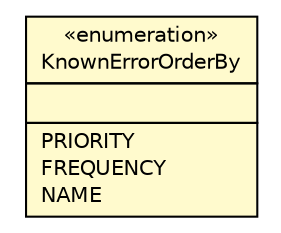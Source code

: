 #!/usr/local/bin/dot
#
# Class diagram 
# Generated by UMLGraph version R5_6 (http://www.umlgraph.org/)
#

digraph G {
	edge [fontname="Helvetica",fontsize=10,labelfontname="Helvetica",labelfontsize=10];
	node [fontname="Helvetica",fontsize=10,shape=plaintext];
	nodesep=0.25;
	ranksep=0.5;
	// com.github.mkolisnyk.cucumber.reporting.types.knownerrors.KnownErrorOrderBy
	c9130 [label=<<table title="com.github.mkolisnyk.cucumber.reporting.types.knownerrors.KnownErrorOrderBy" border="0" cellborder="1" cellspacing="0" cellpadding="2" port="p" bgcolor="lemonChiffon" href="./KnownErrorOrderBy.html">
		<tr><td><table border="0" cellspacing="0" cellpadding="1">
<tr><td align="center" balign="center"> &#171;enumeration&#187; </td></tr>
<tr><td align="center" balign="center"> KnownErrorOrderBy </td></tr>
		</table></td></tr>
		<tr><td><table border="0" cellspacing="0" cellpadding="1">
<tr><td align="left" balign="left">  </td></tr>
		</table></td></tr>
		<tr><td><table border="0" cellspacing="0" cellpadding="1">
<tr><td align="left" balign="left"> PRIORITY </td></tr>
<tr><td align="left" balign="left"> FREQUENCY </td></tr>
<tr><td align="left" balign="left"> NAME </td></tr>
		</table></td></tr>
		</table>>, URL="./KnownErrorOrderBy.html", fontname="Helvetica", fontcolor="black", fontsize=10.0];
}


